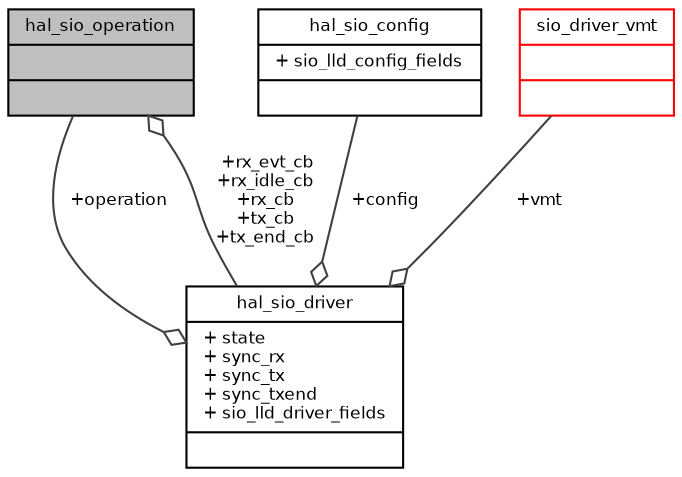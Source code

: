 digraph "hal_sio_operation"
{
  bgcolor="transparent";
  edge [fontname="Helvetica",fontsize="8",labelfontname="Helvetica",labelfontsize="8"];
  node [fontname="Helvetica",fontsize="8",shape=record];
  Node1 [label="{hal_sio_operation\n||}",height=0.2,width=0.4,color="black", fillcolor="grey75", style="filled", fontcolor="black"];
  Node2 -> Node1 [color="grey25",fontsize="8",style="solid",label=" +rx_evt_cb\n+rx_idle_cb\n+rx_cb\n+tx_cb\n+tx_end_cb" ,arrowhead="odiamond",fontname="Helvetica"];
  Node2 [label="{hal_sio_driver\n|+ state\l+ sync_rx\l+ sync_tx\l+ sync_txend\l+ sio_lld_driver_fields\l|}",height=0.2,width=0.4,color="black",URL="$structhal__sio__driver.html",tooltip="Structure representing a SIO driver. "];
  Node3 -> Node2 [color="grey25",fontsize="8",style="solid",label=" +config" ,arrowhead="odiamond",fontname="Helvetica"];
  Node3 [label="{hal_sio_config\n|+ sio_lld_config_fields\l|}",height=0.2,width=0.4,color="black",URL="$structhal__sio__config.html",tooltip="Driver configuration structure. "];
  Node1 -> Node2 [color="grey25",fontsize="8",style="solid",label=" +operation" ,arrowhead="odiamond",fontname="Helvetica"];
  Node4 -> Node2 [color="grey25",fontsize="8",style="solid",label=" +vmt" ,arrowhead="odiamond",fontname="Helvetica"];
  Node4 [label="{sio_driver_vmt\n||}",height=0.2,width=0.4,color="red",URL="$structsio__driver__vmt.html",tooltip="SIODriver virtual methods table. "];
}
